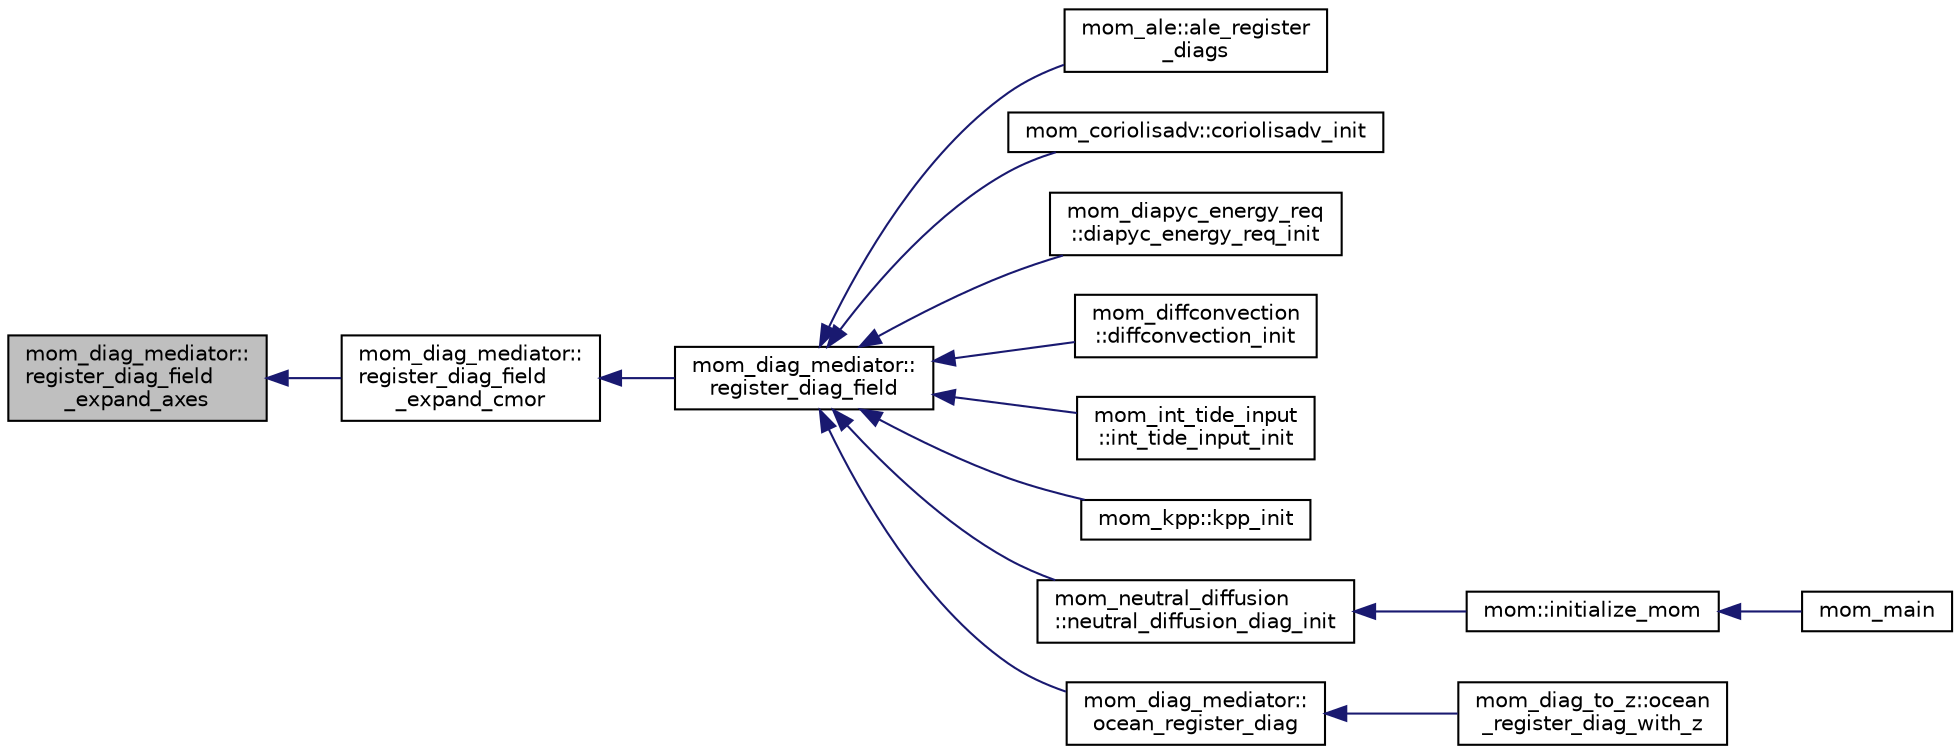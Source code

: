 digraph "mom_diag_mediator::register_diag_field_expand_axes"
{
 // INTERACTIVE_SVG=YES
  edge [fontname="Helvetica",fontsize="10",labelfontname="Helvetica",labelfontsize="10"];
  node [fontname="Helvetica",fontsize="10",shape=record];
  rankdir="LR";
  Node317 [label="mom_diag_mediator::\lregister_diag_field\l_expand_axes",height=0.2,width=0.4,color="black", fillcolor="grey75", style="filled", fontcolor="black"];
  Node317 -> Node318 [dir="back",color="midnightblue",fontsize="10",style="solid",fontname="Helvetica"];
  Node318 [label="mom_diag_mediator::\lregister_diag_field\l_expand_cmor",height=0.2,width=0.4,color="black", fillcolor="white", style="filled",URL="$namespacemom__diag__mediator.html#ae50b35cba800ac5fd8975929fd2b9f4a",tooltip="Returns True if either the native of CMOr version of the diagnostic were registered. Updates &#39;dm_id&#39; after calling register_diag_field_expand_axes() for both native and CMOR variants of the field. "];
  Node318 -> Node319 [dir="back",color="midnightblue",fontsize="10",style="solid",fontname="Helvetica"];
  Node319 [label="mom_diag_mediator::\lregister_diag_field",height=0.2,width=0.4,color="black", fillcolor="white", style="filled",URL="$namespacemom__diag__mediator.html#aa791f75f899ae9b7cd4756165a9c2a1b",tooltip="Returns the \"diag_mediator\" handle for a group (native, CMOR, z-coord, ...) of diagnostics derived fr..."];
  Node319 -> Node320 [dir="back",color="midnightblue",fontsize="10",style="solid",fontname="Helvetica"];
  Node320 [label="mom_ale::ale_register\l_diags",height=0.2,width=0.4,color="black", fillcolor="white", style="filled",URL="$namespacemom__ale.html#a994efb3c62fc5f63da2617f29cbd6be1",tooltip="Initialize diagnostics for the ALE module. "];
  Node319 -> Node321 [dir="back",color="midnightblue",fontsize="10",style="solid",fontname="Helvetica"];
  Node321 [label="mom_coriolisadv::coriolisadv_init",height=0.2,width=0.4,color="black", fillcolor="white", style="filled",URL="$namespacemom__coriolisadv.html#ad3ce07f23ce7b484a5a9e0c0abe8b1cd",tooltip="Initializes the control structure for coriolisadv_cs. "];
  Node319 -> Node322 [dir="back",color="midnightblue",fontsize="10",style="solid",fontname="Helvetica"];
  Node322 [label="mom_diapyc_energy_req\l::diapyc_energy_req_init",height=0.2,width=0.4,color="black", fillcolor="white", style="filled",URL="$namespacemom__diapyc__energy__req.html#aa0ce122f4dc6d9a6ec9e17996484bb76"];
  Node319 -> Node323 [dir="back",color="midnightblue",fontsize="10",style="solid",fontname="Helvetica"];
  Node323 [label="mom_diffconvection\l::diffconvection_init",height=0.2,width=0.4,color="black", fillcolor="white", style="filled",URL="$namespacemom__diffconvection.html#ac36d9d7fd69e4422e7de01242094ff34"];
  Node319 -> Node324 [dir="back",color="midnightblue",fontsize="10",style="solid",fontname="Helvetica"];
  Node324 [label="mom_int_tide_input\l::int_tide_input_init",height=0.2,width=0.4,color="black", fillcolor="white", style="filled",URL="$namespacemom__int__tide__input.html#a29a707637da633ccee155b53557b5f17"];
  Node319 -> Node325 [dir="back",color="midnightblue",fontsize="10",style="solid",fontname="Helvetica"];
  Node325 [label="mom_kpp::kpp_init",height=0.2,width=0.4,color="black", fillcolor="white", style="filled",URL="$namespacemom__kpp.html#a9c834424b6e067e280928db3700ec77e",tooltip="Initialize the CVmix KPP module and set up diagnostics Returns True if KPP is to be used..."];
  Node319 -> Node326 [dir="back",color="midnightblue",fontsize="10",style="solid",fontname="Helvetica"];
  Node326 [label="mom_neutral_diffusion\l::neutral_diffusion_diag_init",height=0.2,width=0.4,color="black", fillcolor="white", style="filled",URL="$namespacemom__neutral__diffusion.html#a87cf821c52ac1111493d4168f0a91d17",tooltip="Diagnostic handles for neutral diffusion tendencies. "];
  Node326 -> Node327 [dir="back",color="midnightblue",fontsize="10",style="solid",fontname="Helvetica"];
  Node327 [label="mom::initialize_mom",height=0.2,width=0.4,color="black", fillcolor="white", style="filled",URL="$namespacemom.html#a0be2869fef30e1e0604facfe1b41555d",tooltip="This subroutine initializes MOM. "];
  Node327 -> Node328 [dir="back",color="midnightblue",fontsize="10",style="solid",fontname="Helvetica"];
  Node328 [label="mom_main",height=0.2,width=0.4,color="black", fillcolor="white", style="filled",URL="$MOM__driver_8F90.html#a08fffeb2d8e8acbf9ed4609be6d258c6"];
  Node319 -> Node329 [dir="back",color="midnightblue",fontsize="10",style="solid",fontname="Helvetica"];
  Node329 [label="mom_diag_mediator::\locean_register_diag",height=0.2,width=0.4,color="black", fillcolor="white", style="filled",URL="$namespacemom__diag__mediator.html#a21267e25d12fa3e5d2540d2a299d2d2c",tooltip="Registers a diagnostic using the information encapsulated in the vardesc type argument and returns an..."];
  Node329 -> Node330 [dir="back",color="midnightblue",fontsize="10",style="solid",fontname="Helvetica"];
  Node330 [label="mom_diag_to_z::ocean\l_register_diag_with_z",height=0.2,width=0.4,color="black", fillcolor="white", style="filled",URL="$namespacemom__diag__to__z.html#a90526b2f59f94c6af2f525a221029772",tooltip="This subroutine registers a tracer to be output in depth space. "];
}
